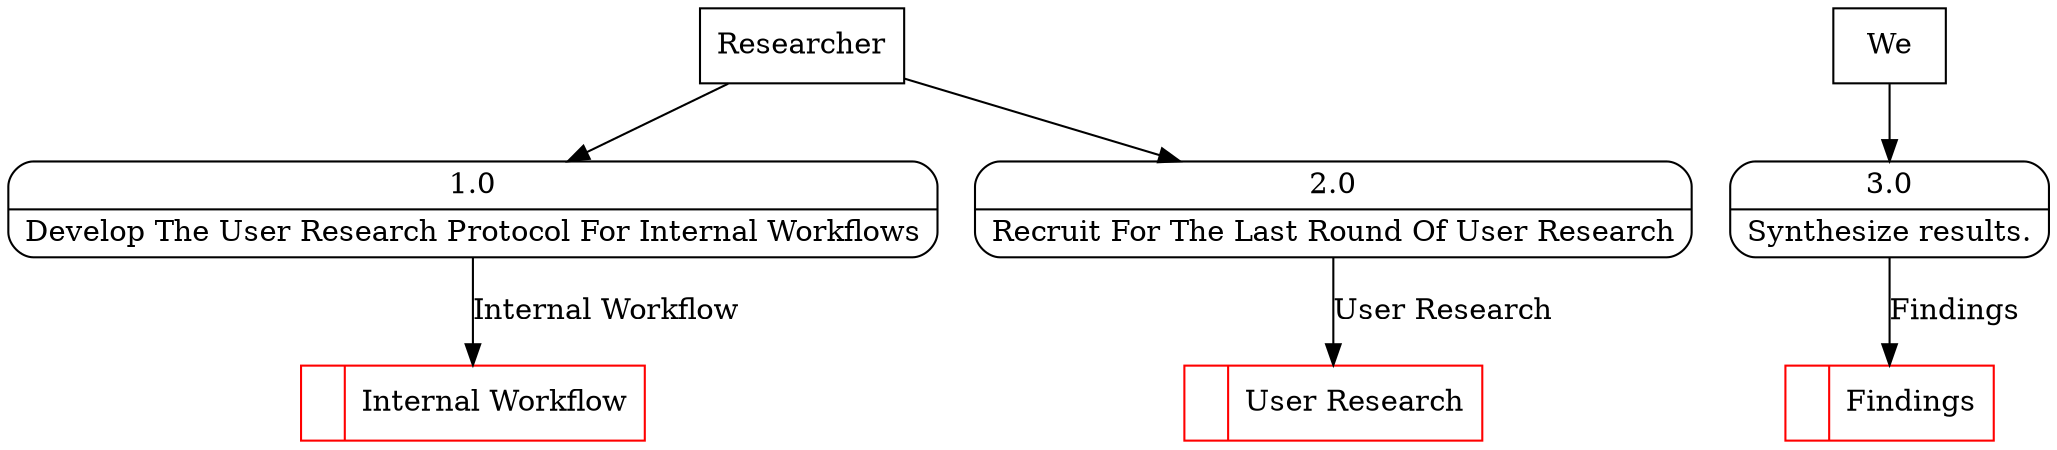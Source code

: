 digraph dfd2{ 
node[shape=record]
200 [label="<f0>  |<f1> Internal Workflow " color=red];
201 [label="<f0>  |<f1> User Research " color=red];
202 [label="Researcher" shape=box];
203 [label="{<f0> 1.0|<f1> Develop The User Research Protocol For Internal Workflows }" shape=Mrecord];
204 [label="{<f0> 2.0|<f1> Recruit For The Last Round Of User Research }" shape=Mrecord];
3 [label="{<f0> 3.0|<f1> Synthesize results. }" shape=Mrecord];
1000 [label="We" shape=box];
1000 -> 3
1002 [label="<f0>  |<f1> Findings " color=red];
3 -> 1002 [label="Findings"]
202 -> 203
202 -> 204
203 -> 200 [label="Internal Workflow"]
204 -> 201 [label="User Research"]
}